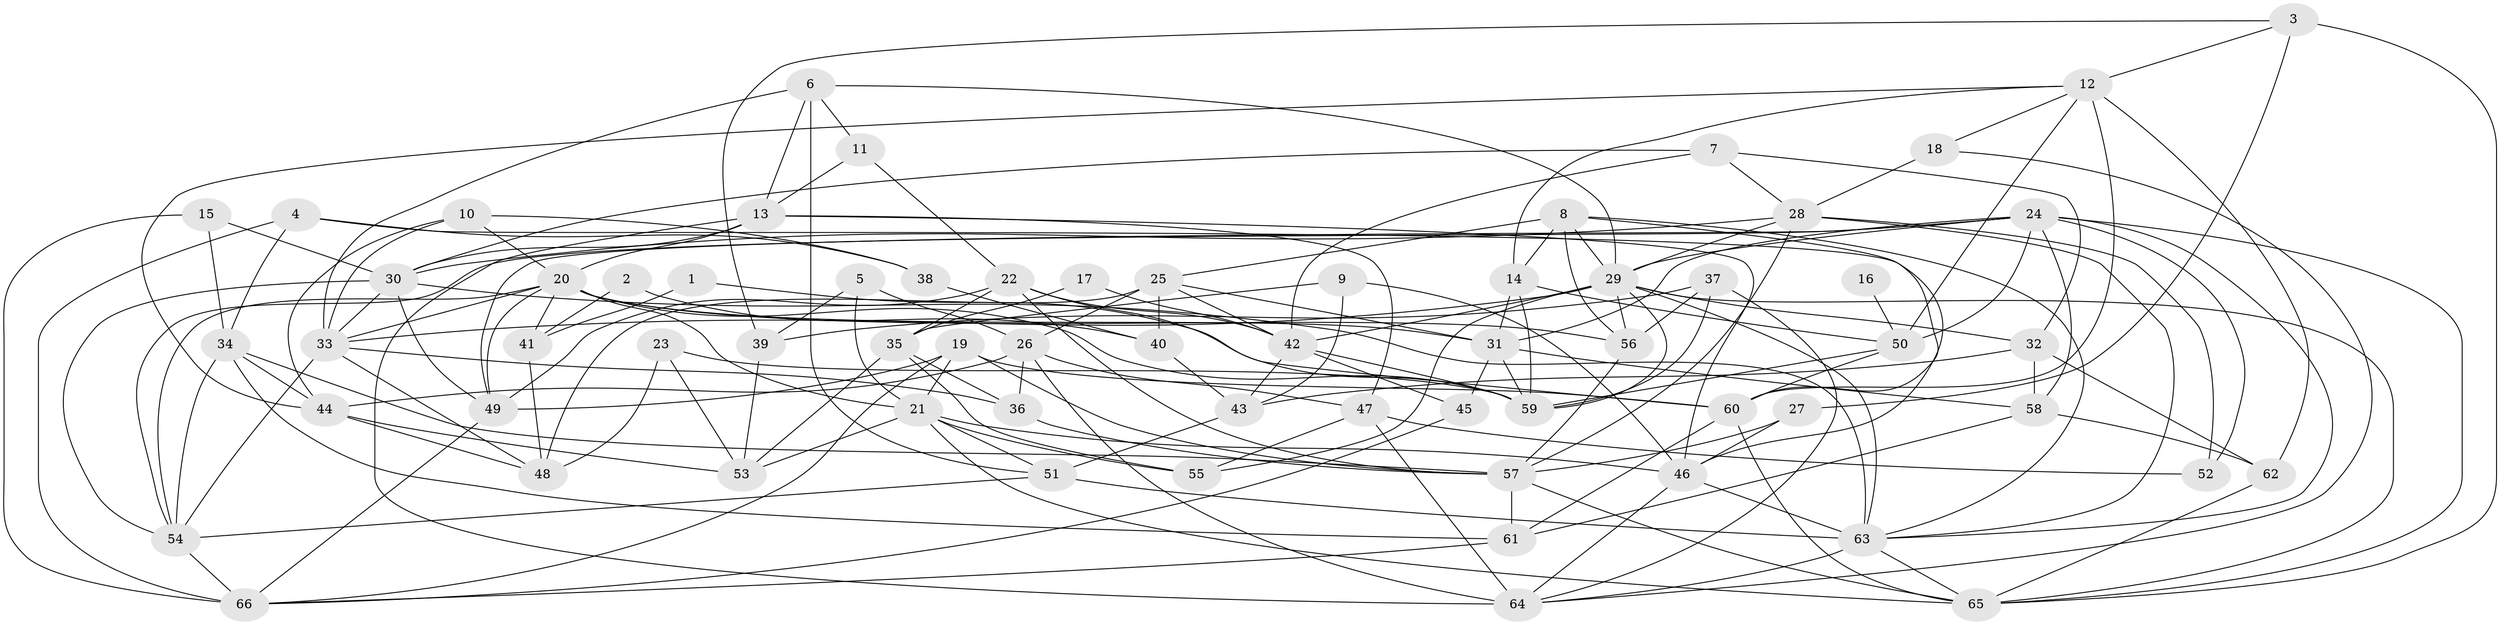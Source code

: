 // original degree distribution, {7: 0.04580152671755725, 6: 0.09923664122137404, 4: 0.29770992366412213, 5: 0.12213740458015267, 2: 0.16030534351145037, 3: 0.25190839694656486, 9: 0.022900763358778626}
// Generated by graph-tools (version 1.1) at 2025/02/03/09/25 03:02:01]
// undirected, 66 vertices, 178 edges
graph export_dot {
graph [start="1"]
  node [color=gray90,style=filled];
  1;
  2;
  3;
  4;
  5;
  6;
  7;
  8;
  9;
  10;
  11;
  12;
  13;
  14;
  15;
  16;
  17;
  18;
  19;
  20;
  21;
  22;
  23;
  24;
  25;
  26;
  27;
  28;
  29;
  30;
  31;
  32;
  33;
  34;
  35;
  36;
  37;
  38;
  39;
  40;
  41;
  42;
  43;
  44;
  45;
  46;
  47;
  48;
  49;
  50;
  51;
  52;
  53;
  54;
  55;
  56;
  57;
  58;
  59;
  60;
  61;
  62;
  63;
  64;
  65;
  66;
  1 -- 41 [weight=1.0];
  1 -- 60 [weight=1.0];
  2 -- 40 [weight=1.0];
  2 -- 41 [weight=2.0];
  3 -- 12 [weight=1.0];
  3 -- 27 [weight=1.0];
  3 -- 39 [weight=1.0];
  3 -- 65 [weight=1.0];
  4 -- 34 [weight=1.0];
  4 -- 38 [weight=1.0];
  4 -- 46 [weight=1.0];
  4 -- 66 [weight=1.0];
  5 -- 21 [weight=1.0];
  5 -- 26 [weight=1.0];
  5 -- 39 [weight=1.0];
  6 -- 11 [weight=1.0];
  6 -- 13 [weight=1.0];
  6 -- 29 [weight=1.0];
  6 -- 33 [weight=1.0];
  6 -- 51 [weight=1.0];
  7 -- 28 [weight=1.0];
  7 -- 30 [weight=1.0];
  7 -- 32 [weight=1.0];
  7 -- 42 [weight=1.0];
  8 -- 14 [weight=1.0];
  8 -- 25 [weight=1.0];
  8 -- 29 [weight=2.0];
  8 -- 56 [weight=1.0];
  8 -- 60 [weight=1.0];
  8 -- 63 [weight=1.0];
  9 -- 35 [weight=1.0];
  9 -- 43 [weight=1.0];
  9 -- 46 [weight=1.0];
  10 -- 20 [weight=1.0];
  10 -- 33 [weight=1.0];
  10 -- 38 [weight=1.0];
  10 -- 44 [weight=1.0];
  11 -- 13 [weight=1.0];
  11 -- 22 [weight=1.0];
  12 -- 14 [weight=1.0];
  12 -- 18 [weight=1.0];
  12 -- 44 [weight=1.0];
  12 -- 50 [weight=1.0];
  12 -- 60 [weight=1.0];
  12 -- 62 [weight=2.0];
  13 -- 20 [weight=1.0];
  13 -- 30 [weight=1.0];
  13 -- 46 [weight=1.0];
  13 -- 47 [weight=1.0];
  13 -- 64 [weight=1.0];
  14 -- 31 [weight=1.0];
  14 -- 50 [weight=1.0];
  14 -- 59 [weight=1.0];
  15 -- 30 [weight=1.0];
  15 -- 34 [weight=1.0];
  15 -- 66 [weight=1.0];
  16 -- 50 [weight=2.0];
  17 -- 35 [weight=1.0];
  17 -- 42 [weight=1.0];
  18 -- 28 [weight=1.0];
  18 -- 64 [weight=1.0];
  19 -- 21 [weight=1.0];
  19 -- 49 [weight=1.0];
  19 -- 57 [weight=1.0];
  19 -- 60 [weight=1.0];
  19 -- 66 [weight=1.0];
  20 -- 21 [weight=1.0];
  20 -- 31 [weight=1.0];
  20 -- 33 [weight=1.0];
  20 -- 41 [weight=1.0];
  20 -- 49 [weight=1.0];
  20 -- 54 [weight=1.0];
  20 -- 56 [weight=1.0];
  20 -- 59 [weight=1.0];
  21 -- 46 [weight=1.0];
  21 -- 51 [weight=1.0];
  21 -- 53 [weight=1.0];
  21 -- 55 [weight=1.0];
  21 -- 65 [weight=1.0];
  22 -- 35 [weight=1.0];
  22 -- 42 [weight=1.0];
  22 -- 49 [weight=1.0];
  22 -- 57 [weight=1.0];
  22 -- 59 [weight=1.0];
  23 -- 48 [weight=1.0];
  23 -- 53 [weight=1.0];
  23 -- 59 [weight=1.0];
  24 -- 29 [weight=1.0];
  24 -- 31 [weight=1.0];
  24 -- 49 [weight=1.0];
  24 -- 50 [weight=1.0];
  24 -- 52 [weight=1.0];
  24 -- 54 [weight=1.0];
  24 -- 58 [weight=1.0];
  24 -- 63 [weight=1.0];
  24 -- 65 [weight=1.0];
  25 -- 26 [weight=1.0];
  25 -- 31 [weight=1.0];
  25 -- 40 [weight=2.0];
  25 -- 42 [weight=1.0];
  25 -- 48 [weight=1.0];
  26 -- 36 [weight=1.0];
  26 -- 44 [weight=1.0];
  26 -- 47 [weight=1.0];
  26 -- 64 [weight=1.0];
  27 -- 46 [weight=1.0];
  27 -- 57 [weight=1.0];
  28 -- 29 [weight=2.0];
  28 -- 30 [weight=1.0];
  28 -- 52 [weight=1.0];
  28 -- 57 [weight=2.0];
  28 -- 63 [weight=1.0];
  29 -- 32 [weight=1.0];
  29 -- 33 [weight=2.0];
  29 -- 42 [weight=1.0];
  29 -- 55 [weight=1.0];
  29 -- 56 [weight=1.0];
  29 -- 59 [weight=1.0];
  29 -- 63 [weight=1.0];
  29 -- 65 [weight=1.0];
  30 -- 33 [weight=1.0];
  30 -- 49 [weight=1.0];
  30 -- 54 [weight=1.0];
  30 -- 63 [weight=2.0];
  31 -- 45 [weight=2.0];
  31 -- 58 [weight=1.0];
  31 -- 59 [weight=1.0];
  32 -- 43 [weight=1.0];
  32 -- 58 [weight=1.0];
  32 -- 62 [weight=1.0];
  33 -- 36 [weight=1.0];
  33 -- 48 [weight=1.0];
  33 -- 54 [weight=1.0];
  34 -- 44 [weight=1.0];
  34 -- 54 [weight=1.0];
  34 -- 57 [weight=2.0];
  34 -- 61 [weight=1.0];
  35 -- 36 [weight=1.0];
  35 -- 53 [weight=1.0];
  35 -- 55 [weight=1.0];
  36 -- 57 [weight=1.0];
  37 -- 39 [weight=1.0];
  37 -- 56 [weight=1.0];
  37 -- 59 [weight=1.0];
  37 -- 64 [weight=1.0];
  38 -- 40 [weight=1.0];
  39 -- 53 [weight=1.0];
  40 -- 43 [weight=1.0];
  41 -- 48 [weight=1.0];
  42 -- 43 [weight=1.0];
  42 -- 45 [weight=1.0];
  42 -- 59 [weight=1.0];
  43 -- 51 [weight=2.0];
  44 -- 48 [weight=1.0];
  44 -- 53 [weight=1.0];
  45 -- 66 [weight=1.0];
  46 -- 63 [weight=1.0];
  46 -- 64 [weight=1.0];
  47 -- 52 [weight=1.0];
  47 -- 55 [weight=1.0];
  47 -- 64 [weight=2.0];
  49 -- 66 [weight=1.0];
  50 -- 59 [weight=1.0];
  50 -- 60 [weight=2.0];
  51 -- 54 [weight=1.0];
  51 -- 63 [weight=2.0];
  54 -- 66 [weight=1.0];
  56 -- 57 [weight=1.0];
  57 -- 61 [weight=1.0];
  57 -- 65 [weight=1.0];
  58 -- 61 [weight=1.0];
  58 -- 62 [weight=1.0];
  60 -- 61 [weight=1.0];
  60 -- 65 [weight=1.0];
  61 -- 66 [weight=1.0];
  62 -- 65 [weight=1.0];
  63 -- 64 [weight=1.0];
  63 -- 65 [weight=1.0];
}
